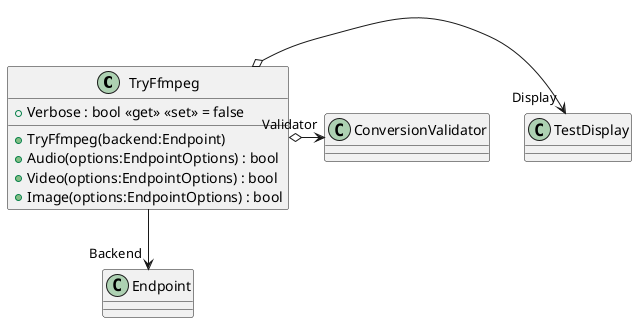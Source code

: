 @startuml
class TryFfmpeg {
    + Verbose : bool <<get>> <<set>> = false
    + TryFfmpeg(backend:Endpoint)
    + Audio(options:EndpointOptions) : bool
    + Video(options:EndpointOptions) : bool
    + Image(options:EndpointOptions) : bool
}
TryFfmpeg --> "Backend" Endpoint
TryFfmpeg o-> "Display" TestDisplay
TryFfmpeg o-> "Validator" ConversionValidator
@enduml
